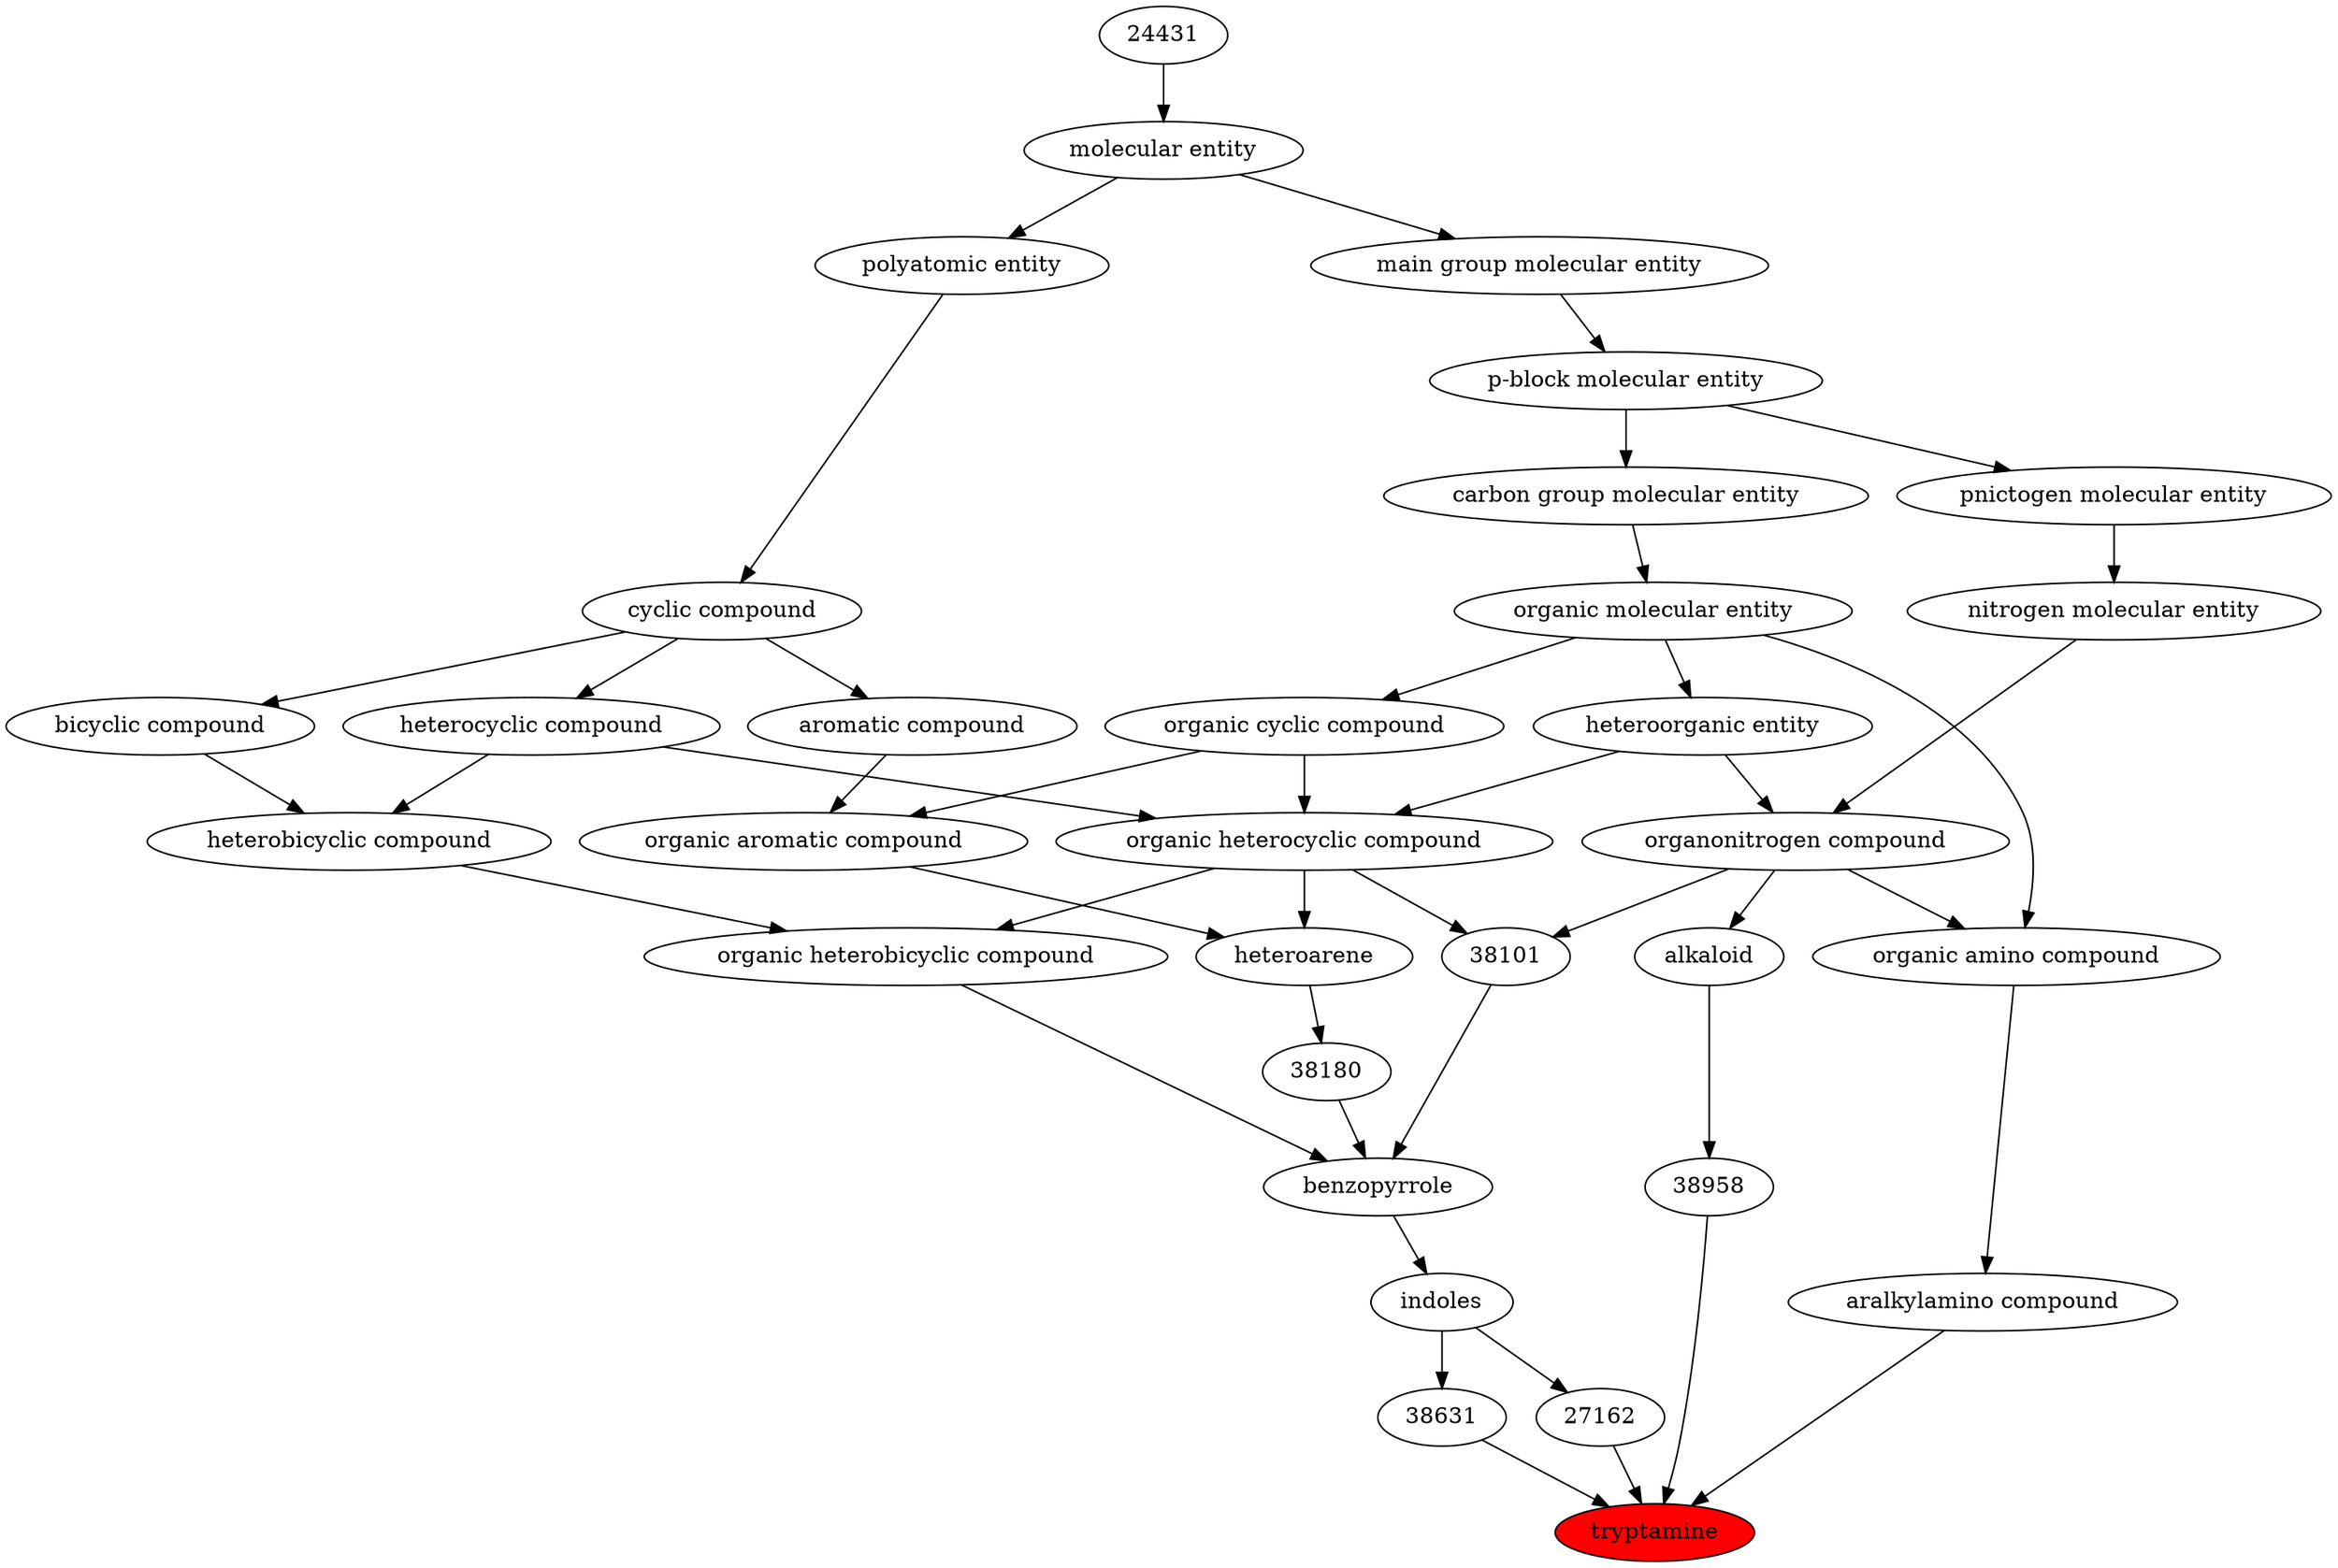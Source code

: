 digraph tree{ 
16765 [label="tryptamine" fillcolor=red style=filled]
38631 -> 16765
38958 -> 16765
64365 -> 16765
27162 -> 16765
38631 [label="38631"]
24828 -> 38631
38958 [label="38958"]
22315 -> 38958
64365 [label="aralkylamino compound"]
50047 -> 64365
27162 [label="27162"]
24828 -> 27162
24828 [label="indoles"]
22728 -> 24828
22315 [label="alkaloid"]
35352 -> 22315
50047 [label="organic amino compound"]
50860 -> 50047
35352 -> 50047
22728 [label="benzopyrrole"]
27171 -> 22728
38101 -> 22728
38180 -> 22728
35352 [label="organonitrogen compound"]
51143 -> 35352
33285 -> 35352
50860 [label="organic molecular entity"]
33582 -> 50860
27171 [label="organic heterobicyclic compound"]
33672 -> 27171
24532 -> 27171
38101 [label="38101"]
24532 -> 38101
35352 -> 38101
38180 [label="38180"]
33833 -> 38180
51143 [label="nitrogen molecular entity"]
33302 -> 51143
33285 [label="heteroorganic entity"]
50860 -> 33285
33582 [label="carbon group molecular entity"]
33675 -> 33582
33672 [label="heterobicyclic compound"]
33636 -> 33672
5686 -> 33672
24532 [label="organic heterocyclic compound"]
33285 -> 24532
33832 -> 24532
5686 -> 24532
33833 [label="heteroarene"]
33659 -> 33833
24532 -> 33833
33302 [label="pnictogen molecular entity"]
33675 -> 33302
33675 [label="p-block molecular entity"]
33579 -> 33675
33636 [label="bicyclic compound"]
33595 -> 33636
5686 [label="heterocyclic compound"]
33595 -> 5686
33832 [label="organic cyclic compound"]
50860 -> 33832
33659 [label="organic aromatic compound"]
33832 -> 33659
33655 -> 33659
33579 [label="main group molecular entity"]
23367 -> 33579
33595 [label="cyclic compound"]
36357 -> 33595
33655 [label="aromatic compound"]
33595 -> 33655
23367 [label="molecular entity"]
24431 -> 23367
36357 [label="polyatomic entity"]
23367 -> 36357
24431 [label="24431"]
}